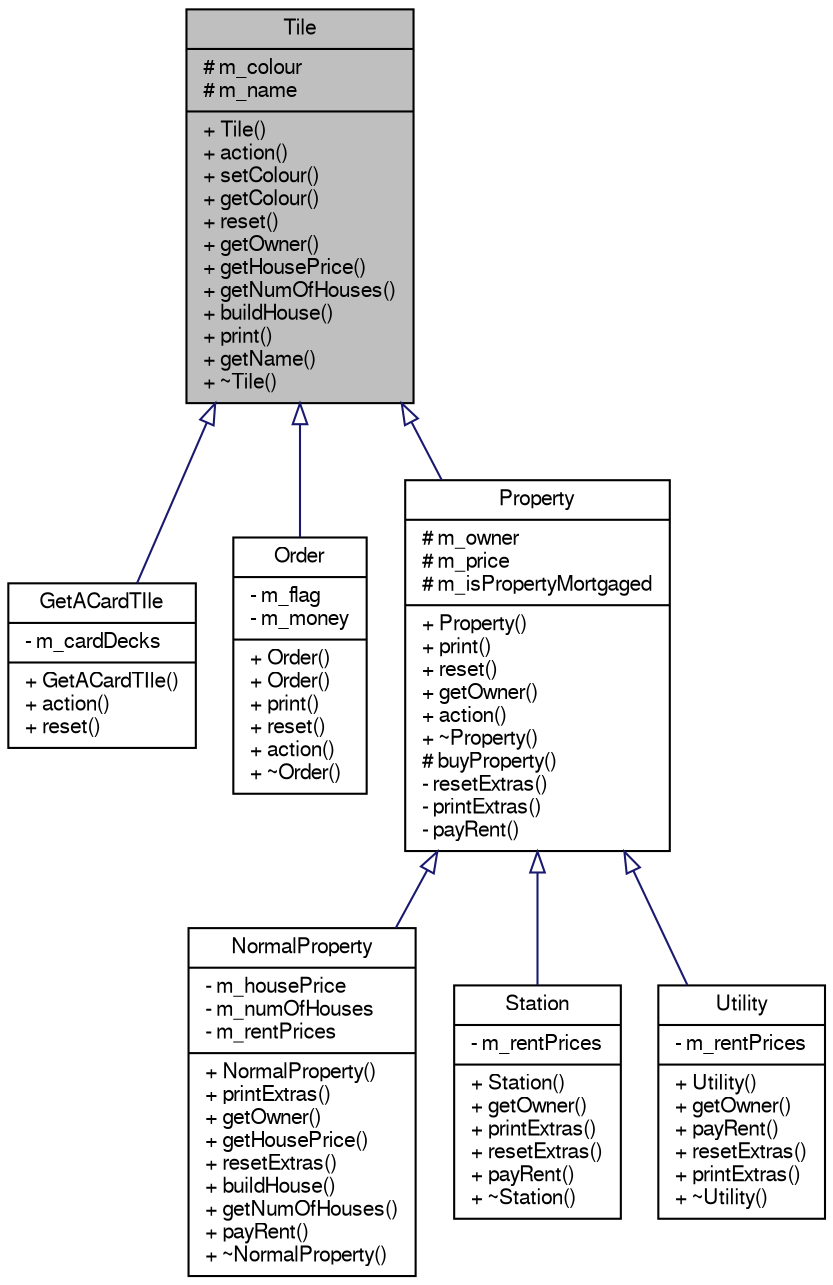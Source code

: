 digraph G
{
  edge [fontname="FreeSans",fontsize="10",labelfontname="FreeSans",labelfontsize="10"];
  node [fontname="FreeSans",fontsize="10",shape=record];
  Node1 [label="{Tile\n|# m_colour\l# m_name\l|+ Tile()\l+ action()\l+ setColour()\l+ getColour()\l+ reset()\l+ getOwner()\l+ getHousePrice()\l+ getNumOfHouses()\l+ buildHouse()\l+ print()\l+ getName()\l+ ~Tile()\l}",height=0.2,width=0.4,color="black", fillcolor="grey75", style="filled" fontcolor="black"];
  Node1 -> Node2 [dir="back",color="midnightblue",fontsize="10",style="solid",arrowtail="onormal",fontname="FreeSans"];
  Node2 [label="{GetACardTIle\n|- m_cardDecks\l|+ GetACardTIle()\l+ action()\l+ reset()\l}",height=0.2,width=0.4,color="black", fillcolor="white", style="filled",URL="$class_get_a_card_t_ile.html"];
  Node1 -> Node3 [dir="back",color="midnightblue",fontsize="10",style="solid",arrowtail="onormal",fontname="FreeSans"];
  Node3 [label="{Order\n|- m_flag\l- m_money\l|+ Order()\l+ Order()\l+ print()\l+ reset()\l+ action()\l+ ~Order()\l}",height=0.2,width=0.4,color="black", fillcolor="white", style="filled",URL="$class_order.html"];
  Node1 -> Node4 [dir="back",color="midnightblue",fontsize="10",style="solid",arrowtail="onormal",fontname="FreeSans"];
  Node4 [label="{Property\n|# m_owner\l# m_price\l# m_isPropertyMortgaged\l|+ Property()\l+ print()\l+ reset()\l+ getOwner()\l+ action()\l+ ~Property()\l# buyProperty()\l- resetExtras()\l- printExtras()\l- payRent()\l}",height=0.2,width=0.4,color="black", fillcolor="white", style="filled",URL="$class_property.html"];
  Node4 -> Node5 [dir="back",color="midnightblue",fontsize="10",style="solid",arrowtail="onormal",fontname="FreeSans"];
  Node5 [label="{NormalProperty\n|- m_housePrice\l- m_numOfHouses\l- m_rentPrices\l|+ NormalProperty()\l+ printExtras()\l+ getOwner()\l+ getHousePrice()\l+ resetExtras()\l+ buildHouse()\l+ getNumOfHouses()\l+ payRent()\l+ ~NormalProperty()\l}",height=0.2,width=0.4,color="black", fillcolor="white", style="filled",URL="$class_normal_property.html"];
  Node4 -> Node6 [dir="back",color="midnightblue",fontsize="10",style="solid",arrowtail="onormal",fontname="FreeSans"];
  Node6 [label="{Station\n|- m_rentPrices\l|+ Station()\l+ getOwner()\l+ printExtras()\l+ resetExtras()\l+ payRent()\l+ ~Station()\l}",height=0.2,width=0.4,color="black", fillcolor="white", style="filled",URL="$class_station.html"];
  Node4 -> Node7 [dir="back",color="midnightblue",fontsize="10",style="solid",arrowtail="onormal",fontname="FreeSans"];
  Node7 [label="{Utility\n|- m_rentPrices\l|+ Utility()\l+ getOwner()\l+ payRent()\l+ resetExtras()\l+ printExtras()\l+ ~Utility()\l}",height=0.2,width=0.4,color="black", fillcolor="white", style="filled",URL="$class_utility.html"];
}
